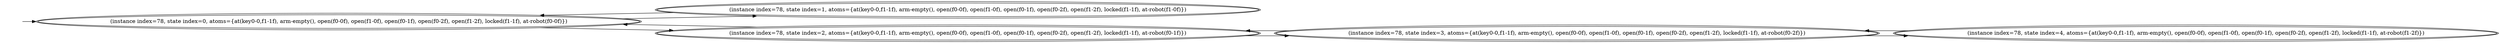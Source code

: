 digraph {
rankdir="LR"
s0[peripheries=2,label="(instance index=78, state index=0, atoms={at(key0-0,f1-1f), arm-empty(), open(f0-0f), open(f1-0f), open(f0-1f), open(f0-2f), open(f1-2f), locked(f1-1f), at-robot(f0-0f)})"]
s1[peripheries=2,label="(instance index=78, state index=1, atoms={at(key0-0,f1-1f), arm-empty(), open(f0-0f), open(f1-0f), open(f0-1f), open(f0-2f), open(f1-2f), locked(f1-1f), at-robot(f1-0f)})"]
s2[peripheries=2,label="(instance index=78, state index=2, atoms={at(key0-0,f1-1f), arm-empty(), open(f0-0f), open(f1-0f), open(f0-1f), open(f0-2f), open(f1-2f), locked(f1-1f), at-robot(f0-1f)})"]
s3[peripheries=2,label="(instance index=78, state index=3, atoms={at(key0-0,f1-1f), arm-empty(), open(f0-0f), open(f1-0f), open(f0-1f), open(f0-2f), open(f1-2f), locked(f1-1f), at-robot(f0-2f)})"]
s4[peripheries=2,label="(instance index=78, state index=4, atoms={at(key0-0,f1-1f), arm-empty(), open(f0-0f), open(f1-0f), open(f0-1f), open(f0-2f), open(f1-2f), locked(f1-1f), at-robot(f1-2f)})"]
Dangling [ label = "", style = invis ]
{ rank = same; Dangling }
Dangling -> s0
{ rank = same; s0}
{
s0->s2
s0->s1
s1->s0
s2->s3
s2->s0
s3->s4
s3->s2
s4->s3
}
}
